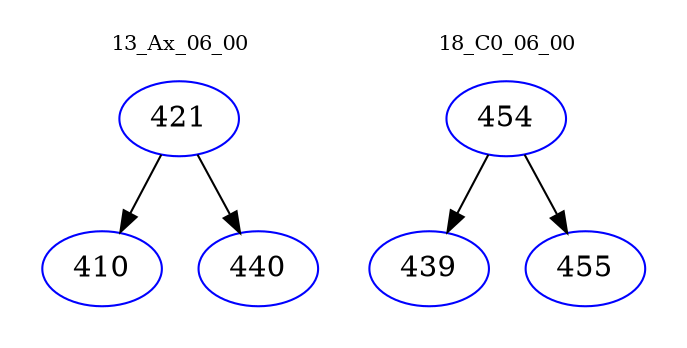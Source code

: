 digraph{
subgraph cluster_0 {
color = white
label = "13_Ax_06_00";
fontsize=10;
T0_421 [label="421", color="blue"]
T0_421 -> T0_410 [color="black"]
T0_410 [label="410", color="blue"]
T0_421 -> T0_440 [color="black"]
T0_440 [label="440", color="blue"]
}
subgraph cluster_1 {
color = white
label = "18_C0_06_00";
fontsize=10;
T1_454 [label="454", color="blue"]
T1_454 -> T1_439 [color="black"]
T1_439 [label="439", color="blue"]
T1_454 -> T1_455 [color="black"]
T1_455 [label="455", color="blue"]
}
}
